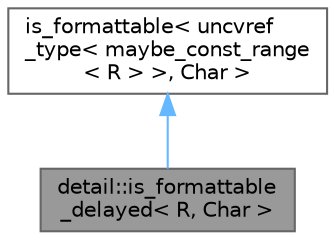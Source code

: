 digraph "detail::is_formattable_delayed&lt; R, Char &gt;"
{
 // LATEX_PDF_SIZE
  bgcolor="transparent";
  edge [fontname=Helvetica,fontsize=10,labelfontname=Helvetica,labelfontsize=10];
  node [fontname=Helvetica,fontsize=10,shape=box,height=0.2,width=0.4];
  Node1 [id="Node000001",label="detail::is_formattable\l_delayed\< R, Char \>",height=0.2,width=0.4,color="gray40", fillcolor="grey60", style="filled", fontcolor="black",tooltip=" "];
  Node2 -> Node1 [id="edge1_Node000001_Node000002",dir="back",color="steelblue1",style="solid",tooltip=" "];
  Node2 [id="Node000002",label="is_formattable\< uncvref\l_type\< maybe_const_range\l\< R \> \>, Char \>",height=0.2,width=0.4,color="gray40", fillcolor="white", style="filled",tooltip=" "];
}
